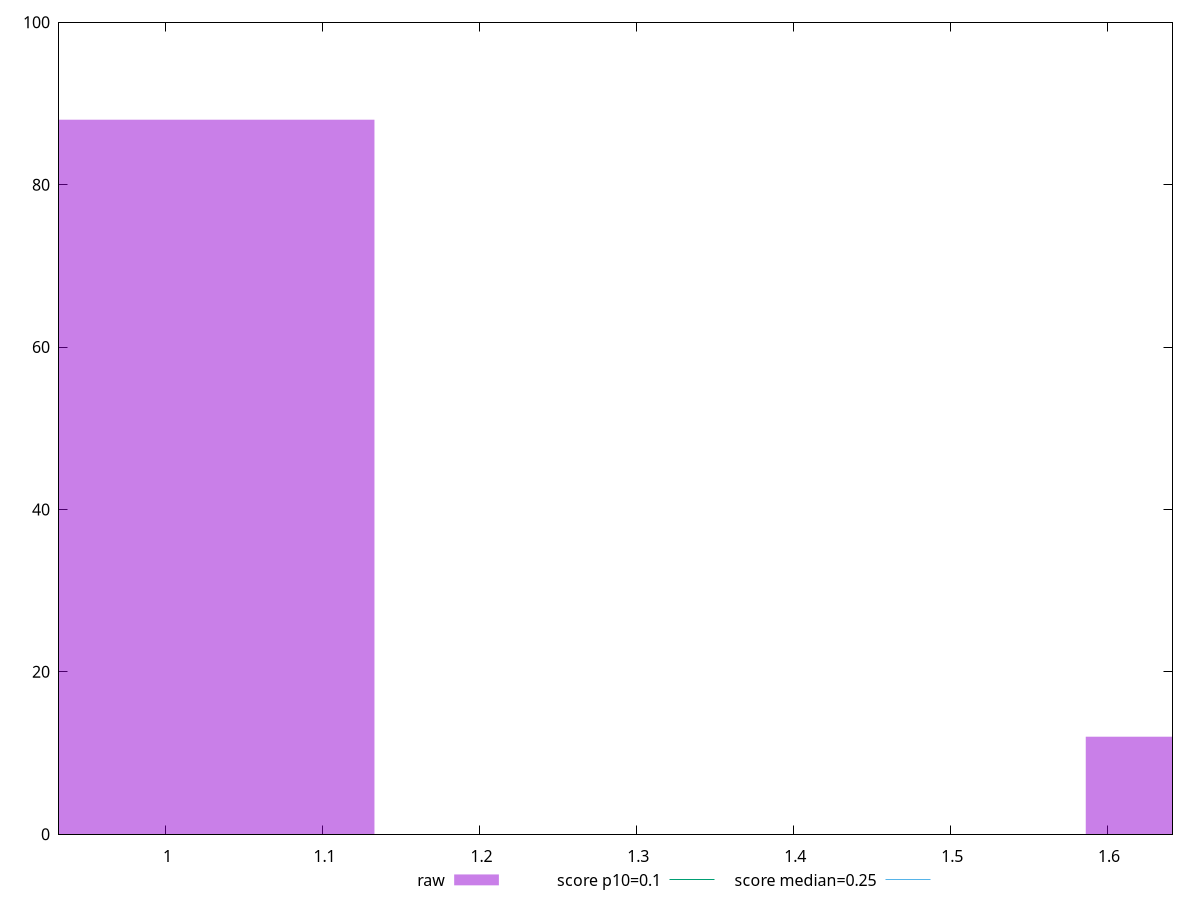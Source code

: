 reset

$raw <<EOF
0.9065136580609249 88
1.8130273161218498 12
EOF

set key outside below
set boxwidth 0.45325682903046244
set xrange [0.9321282912360298:1.6416703355577258]
set yrange [0:100]
set trange [0:100]
set style fill transparent solid 0.5 noborder

set parametric
set terminal svg size 640, 490 enhanced background rgb 'white'
set output "report_00013_2021-02-09T12-04-24.940Z/cumulative-layout-shift/samples/pages+cached+noadtech/raw/histogram.svg"

plot $raw title "raw" with boxes, \
     0.1,t title "score p10=0.1", \
     0.25,t title "score median=0.25"

reset
